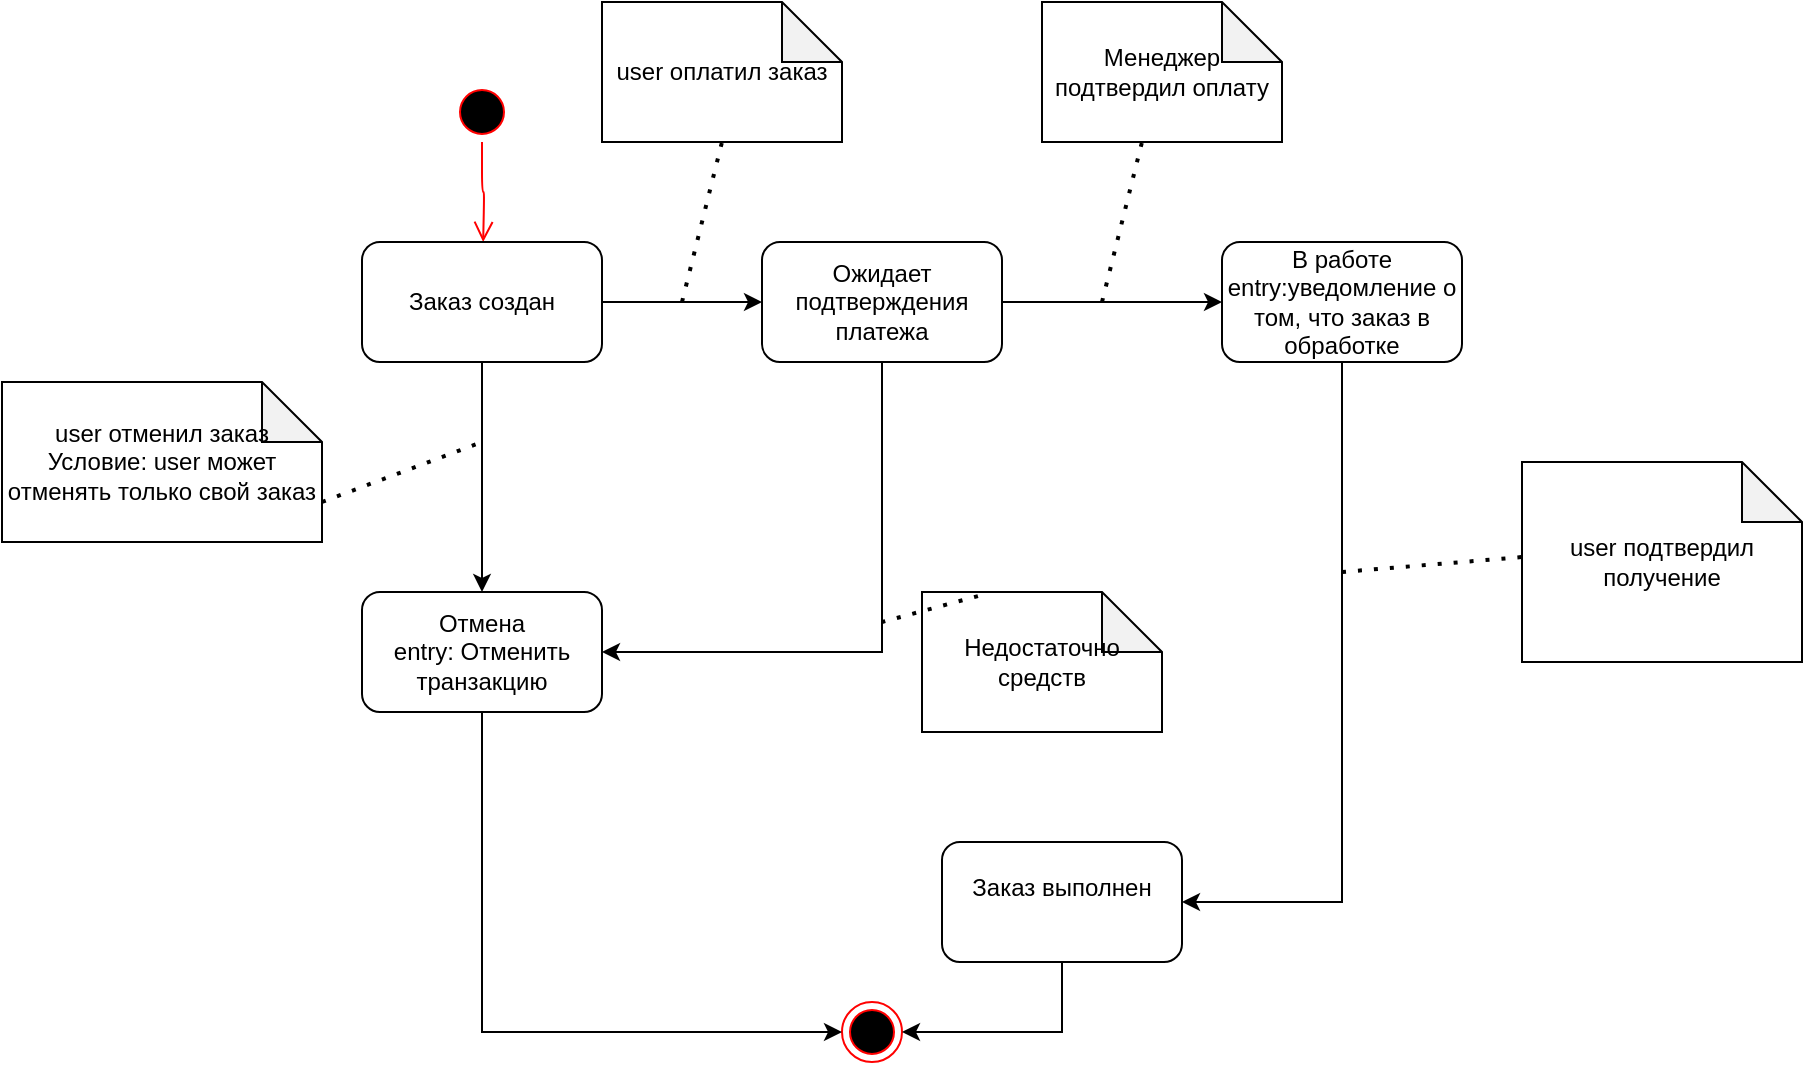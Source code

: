 <mxfile version="24.8.6">
  <diagram name="Page-1" id="58cdce13-f638-feb5-8d6f-7d28b1aa9fa0">
    <mxGraphModel dx="965" dy="544" grid="1" gridSize="10" guides="1" tooltips="1" connect="1" arrows="1" fold="1" page="1" pageScale="1" pageWidth="1100" pageHeight="850" background="none" math="0" shadow="0">
      <root>
        <mxCell id="0" />
        <mxCell id="1" parent="0" />
        <mxCell id="382b91b5511bd0f7-1" value="" style="ellipse;html=1;shape=startState;fillColor=#000000;strokeColor=#ff0000;rounded=1;shadow=0;comic=0;labelBackgroundColor=none;fontFamily=Verdana;fontSize=12;fontColor=#000000;align=center;direction=south;" parent="1" vertex="1">
          <mxGeometry x="315" y="110" width="30" height="30" as="geometry" />
        </mxCell>
        <mxCell id="2a3bc250acf0617d-9" style="edgeStyle=orthogonalEdgeStyle;html=1;labelBackgroundColor=none;endArrow=open;endSize=8;strokeColor=#ff0000;fontFamily=Verdana;fontSize=12;align=left;" parent="1" source="382b91b5511bd0f7-1" edge="1">
          <mxGeometry relative="1" as="geometry">
            <mxPoint x="330.583" y="190" as="targetPoint" />
          </mxGeometry>
        </mxCell>
        <mxCell id="24f968d109e7d6b4-3" value="" style="ellipse;html=1;shape=endState;fillColor=#000000;strokeColor=#ff0000;rounded=1;shadow=0;comic=0;labelBackgroundColor=none;fontFamily=Verdana;fontSize=12;fontColor=#000000;align=center;" parent="1" vertex="1">
          <mxGeometry x="510" y="570" width="30" height="30" as="geometry" />
        </mxCell>
        <mxCell id="o4P8IR0bBONix-57h_rP-2" style="edgeStyle=orthogonalEdgeStyle;rounded=0;orthogonalLoop=1;jettySize=auto;html=1;" edge="1" parent="1" source="o4P8IR0bBONix-57h_rP-1" target="o4P8IR0bBONix-57h_rP-3">
          <mxGeometry relative="1" as="geometry">
            <mxPoint x="530" y="220" as="targetPoint" />
          </mxGeometry>
        </mxCell>
        <mxCell id="o4P8IR0bBONix-57h_rP-6" style="edgeStyle=orthogonalEdgeStyle;rounded=0;orthogonalLoop=1;jettySize=auto;html=1;" edge="1" parent="1" source="o4P8IR0bBONix-57h_rP-1" target="o4P8IR0bBONix-57h_rP-7">
          <mxGeometry relative="1" as="geometry">
            <mxPoint x="330" y="340" as="targetPoint" />
          </mxGeometry>
        </mxCell>
        <mxCell id="o4P8IR0bBONix-57h_rP-1" value="Заказ создан" style="rounded=1;whiteSpace=wrap;html=1;" vertex="1" parent="1">
          <mxGeometry x="270" y="190" width="120" height="60" as="geometry" />
        </mxCell>
        <mxCell id="o4P8IR0bBONix-57h_rP-4" style="edgeStyle=orthogonalEdgeStyle;rounded=0;orthogonalLoop=1;jettySize=auto;html=1;" edge="1" parent="1" source="o4P8IR0bBONix-57h_rP-3" target="o4P8IR0bBONix-57h_rP-5">
          <mxGeometry relative="1" as="geometry">
            <mxPoint x="700" y="220" as="targetPoint" />
          </mxGeometry>
        </mxCell>
        <mxCell id="o4P8IR0bBONix-57h_rP-9" style="edgeStyle=orthogonalEdgeStyle;rounded=0;orthogonalLoop=1;jettySize=auto;html=1;entryX=1;entryY=0.5;entryDx=0;entryDy=0;" edge="1" parent="1" source="o4P8IR0bBONix-57h_rP-3" target="o4P8IR0bBONix-57h_rP-7">
          <mxGeometry relative="1" as="geometry">
            <Array as="points">
              <mxPoint x="530" y="395" />
            </Array>
          </mxGeometry>
        </mxCell>
        <mxCell id="o4P8IR0bBONix-57h_rP-3" value="Ожидает подтверждения платежа" style="rounded=1;whiteSpace=wrap;html=1;" vertex="1" parent="1">
          <mxGeometry x="470" y="190" width="120" height="60" as="geometry" />
        </mxCell>
        <mxCell id="o4P8IR0bBONix-57h_rP-5" value="В работе&lt;div&gt;entry:уведомление о том, что заказ в обработке&lt;/div&gt;" style="rounded=1;whiteSpace=wrap;html=1;" vertex="1" parent="1">
          <mxGeometry x="700" y="190" width="120" height="60" as="geometry" />
        </mxCell>
        <mxCell id="o4P8IR0bBONix-57h_rP-24" style="edgeStyle=orthogonalEdgeStyle;rounded=0;orthogonalLoop=1;jettySize=auto;html=1;entryX=0;entryY=0.5;entryDx=0;entryDy=0;" edge="1" parent="1" source="o4P8IR0bBONix-57h_rP-7" target="24f968d109e7d6b4-3">
          <mxGeometry relative="1" as="geometry">
            <Array as="points">
              <mxPoint x="330" y="585" />
            </Array>
          </mxGeometry>
        </mxCell>
        <mxCell id="o4P8IR0bBONix-57h_rP-7" value="Отмена&lt;br&gt;entry: Отменить транзакцию" style="rounded=1;whiteSpace=wrap;html=1;" vertex="1" parent="1">
          <mxGeometry x="270" y="365" width="120" height="60" as="geometry" />
        </mxCell>
        <mxCell id="o4P8IR0bBONix-57h_rP-21" style="edgeStyle=orthogonalEdgeStyle;rounded=0;orthogonalLoop=1;jettySize=auto;html=1;exitX=0.5;exitY=1;exitDx=0;exitDy=0;" edge="1" parent="1" source="o4P8IR0bBONix-57h_rP-5" target="o4P8IR0bBONix-57h_rP-22">
          <mxGeometry relative="1" as="geometry">
            <mxPoint x="800" y="570" as="targetPoint" />
            <mxPoint x="760" y="410" as="sourcePoint" />
            <Array as="points">
              <mxPoint x="760" y="520" />
            </Array>
          </mxGeometry>
        </mxCell>
        <mxCell id="o4P8IR0bBONix-57h_rP-12" value="user оплатил заказ" style="shape=note;whiteSpace=wrap;html=1;backgroundOutline=1;darkOpacity=0.05;" vertex="1" parent="1">
          <mxGeometry x="390" y="70" width="120" height="70" as="geometry" />
        </mxCell>
        <mxCell id="o4P8IR0bBONix-57h_rP-17" value="" style="endArrow=none;dashed=1;html=1;dashPattern=1 3;strokeWidth=2;rounded=0;entryX=0.5;entryY=1;entryDx=0;entryDy=0;entryPerimeter=0;" edge="1" parent="1" target="o4P8IR0bBONix-57h_rP-12">
          <mxGeometry width="50" height="50" relative="1" as="geometry">
            <mxPoint x="430" y="220" as="sourcePoint" />
            <mxPoint x="540" y="370" as="targetPoint" />
            <Array as="points" />
          </mxGeometry>
        </mxCell>
        <mxCell id="o4P8IR0bBONix-57h_rP-18" value="Менеджер подтвердил оплату" style="shape=note;whiteSpace=wrap;html=1;backgroundOutline=1;darkOpacity=0.05;" vertex="1" parent="1">
          <mxGeometry x="610" y="70" width="120" height="70" as="geometry" />
        </mxCell>
        <mxCell id="o4P8IR0bBONix-57h_rP-19" value="user отменил заказ&lt;div&gt;Условие: user может отменять только свой заказ&lt;/div&gt;" style="shape=note;whiteSpace=wrap;html=1;backgroundOutline=1;darkOpacity=0.05;" vertex="1" parent="1">
          <mxGeometry x="90" y="260" width="160" height="80" as="geometry" />
        </mxCell>
        <mxCell id="o4P8IR0bBONix-57h_rP-23" style="edgeStyle=orthogonalEdgeStyle;rounded=0;orthogonalLoop=1;jettySize=auto;html=1;entryX=1;entryY=0.5;entryDx=0;entryDy=0;" edge="1" parent="1" source="o4P8IR0bBONix-57h_rP-22" target="24f968d109e7d6b4-3">
          <mxGeometry relative="1" as="geometry">
            <Array as="points">
              <mxPoint x="620" y="585" />
            </Array>
          </mxGeometry>
        </mxCell>
        <mxCell id="o4P8IR0bBONix-57h_rP-22" value="Заказ выполнен&lt;div&gt;&lt;br&gt;&lt;/div&gt;" style="rounded=1;whiteSpace=wrap;html=1;" vertex="1" parent="1">
          <mxGeometry x="560" y="490" width="120" height="60" as="geometry" />
        </mxCell>
        <mxCell id="o4P8IR0bBONix-57h_rP-25" value="user подтвердил получение" style="shape=note;whiteSpace=wrap;html=1;backgroundOutline=1;darkOpacity=0.05;" vertex="1" parent="1">
          <mxGeometry x="850" y="300" width="140" height="100" as="geometry" />
        </mxCell>
        <mxCell id="o4P8IR0bBONix-57h_rP-26" value="Недостаточно средств" style="shape=note;whiteSpace=wrap;html=1;backgroundOutline=1;darkOpacity=0.05;" vertex="1" parent="1">
          <mxGeometry x="550" y="365" width="120" height="70" as="geometry" />
        </mxCell>
        <mxCell id="o4P8IR0bBONix-57h_rP-27" value="" style="endArrow=none;dashed=1;html=1;dashPattern=1 3;strokeWidth=2;rounded=0;entryX=0.5;entryY=1;entryDx=0;entryDy=0;entryPerimeter=0;" edge="1" parent="1">
          <mxGeometry width="50" height="50" relative="1" as="geometry">
            <mxPoint x="640" y="220" as="sourcePoint" />
            <mxPoint x="660" y="140" as="targetPoint" />
            <Array as="points" />
          </mxGeometry>
        </mxCell>
        <mxCell id="o4P8IR0bBONix-57h_rP-29" value="" style="endArrow=none;dashed=1;html=1;dashPattern=1 3;strokeWidth=2;rounded=0;entryX=0.011;entryY=0.474;entryDx=0;entryDy=0;entryPerimeter=0;" edge="1" parent="1" target="o4P8IR0bBONix-57h_rP-25">
          <mxGeometry width="50" height="50" relative="1" as="geometry">
            <mxPoint x="760" y="355" as="sourcePoint" />
            <mxPoint x="840" y="345" as="targetPoint" />
            <Array as="points" />
          </mxGeometry>
        </mxCell>
        <mxCell id="o4P8IR0bBONix-57h_rP-30" value="" style="endArrow=none;dashed=1;html=1;dashPattern=1 3;strokeWidth=2;rounded=0;" edge="1" parent="1">
          <mxGeometry width="50" height="50" relative="1" as="geometry">
            <mxPoint x="250" y="320" as="sourcePoint" />
            <mxPoint x="330" y="290" as="targetPoint" />
            <Array as="points" />
          </mxGeometry>
        </mxCell>
        <mxCell id="o4P8IR0bBONix-57h_rP-31" value="" style="endArrow=none;dashed=1;html=1;dashPattern=1 3;strokeWidth=2;rounded=0;exitX=0.233;exitY=0.029;exitDx=0;exitDy=0;exitPerimeter=0;" edge="1" parent="1" source="o4P8IR0bBONix-57h_rP-26">
          <mxGeometry width="50" height="50" relative="1" as="geometry">
            <mxPoint x="450" y="450" as="sourcePoint" />
            <mxPoint x="530" y="380" as="targetPoint" />
            <Array as="points" />
          </mxGeometry>
        </mxCell>
      </root>
    </mxGraphModel>
  </diagram>
</mxfile>
